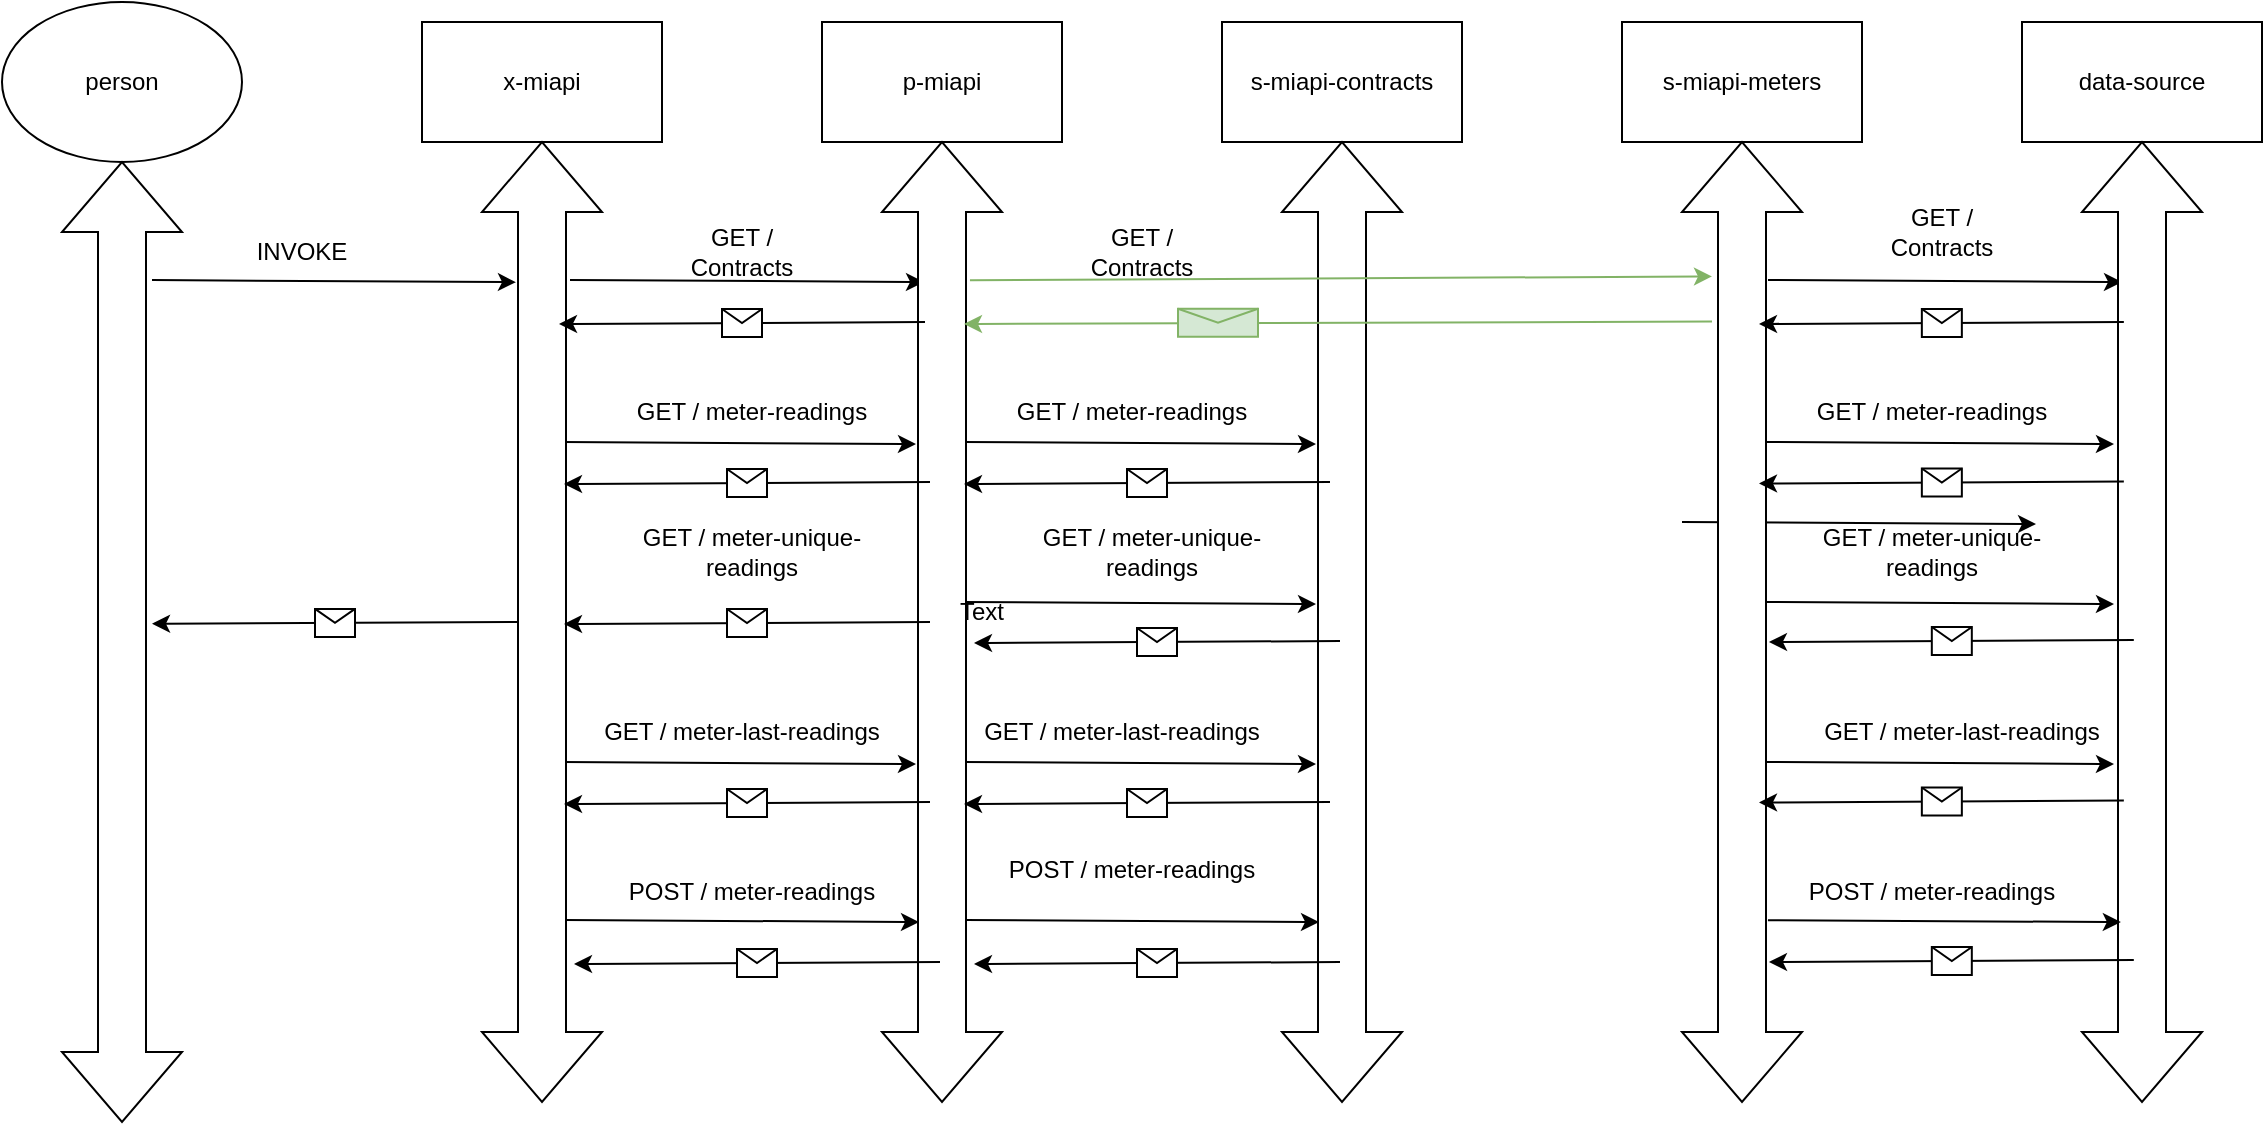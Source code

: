 <mxfile version="22.0.8" type="github">
  <diagram name="Page-1" id="Bg8vb0amJboV6Yh507zJ">
    <mxGraphModel dx="2236" dy="769" grid="1" gridSize="10" guides="1" tooltips="1" connect="1" arrows="1" fold="1" page="1" pageScale="1" pageWidth="850" pageHeight="1100" math="0" shadow="0">
      <root>
        <mxCell id="0" />
        <mxCell id="1" parent="0" />
        <mxCell id="gXaQUxc1edBTDkdp7_Vc-1" value="person" style="ellipse;whiteSpace=wrap;html=1;" parent="1" vertex="1">
          <mxGeometry x="-210" y="100" width="120" height="80" as="geometry" />
        </mxCell>
        <mxCell id="gXaQUxc1edBTDkdp7_Vc-2" value="x-miapi" style="rounded=0;whiteSpace=wrap;html=1;" parent="1" vertex="1">
          <mxGeometry y="110" width="120" height="60" as="geometry" />
        </mxCell>
        <mxCell id="gXaQUxc1edBTDkdp7_Vc-6" value="data-source" style="rounded=0;whiteSpace=wrap;html=1;" parent="1" vertex="1">
          <mxGeometry x="800" y="110" width="120" height="60" as="geometry" />
        </mxCell>
        <mxCell id="gXaQUxc1edBTDkdp7_Vc-10" value="s-miapi-meters" style="rounded=0;whiteSpace=wrap;html=1;" parent="1" vertex="1">
          <mxGeometry x="600" y="110" width="120" height="60" as="geometry" />
        </mxCell>
        <mxCell id="gXaQUxc1edBTDkdp7_Vc-12" value="s-miapi-contracts" style="rounded=0;whiteSpace=wrap;html=1;" parent="1" vertex="1">
          <mxGeometry x="400" y="110" width="120" height="60" as="geometry" />
        </mxCell>
        <mxCell id="gXaQUxc1edBTDkdp7_Vc-14" value="p-miapi" style="rounded=0;whiteSpace=wrap;html=1;" parent="1" vertex="1">
          <mxGeometry x="200" y="110" width="120" height="60" as="geometry" />
        </mxCell>
        <mxCell id="gXaQUxc1edBTDkdp7_Vc-19" value="" style="endArrow=classic;html=1;rounded=0;entryX=0.854;entryY=0.35;entryDx=0;entryDy=0;entryPerimeter=0;exitX=0.856;exitY=0.733;exitDx=0;exitDy=0;exitPerimeter=0;" parent="1" edge="1">
          <mxGeometry width="50" height="50" relative="1" as="geometry">
            <mxPoint x="271.5" y="559" as="sourcePoint" />
            <mxPoint x="448.5" y="560" as="targetPoint" />
          </mxGeometry>
        </mxCell>
        <mxCell id="gXaQUxc1edBTDkdp7_Vc-20" value="" style="endArrow=classic;html=1;rounded=0;entryX=0.854;entryY=0.35;entryDx=0;entryDy=0;entryPerimeter=0;exitX=0.856;exitY=0.733;exitDx=0;exitDy=0;exitPerimeter=0;" parent="1" edge="1">
          <mxGeometry width="50" height="50" relative="1" as="geometry">
            <mxPoint x="270" y="480" as="sourcePoint" />
            <mxPoint x="447" y="481" as="targetPoint" />
          </mxGeometry>
        </mxCell>
        <mxCell id="gXaQUxc1edBTDkdp7_Vc-21" value="" style="endArrow=classic;html=1;rounded=0;entryX=0.854;entryY=0.35;entryDx=0;entryDy=0;entryPerimeter=0;exitX=0.856;exitY=0.733;exitDx=0;exitDy=0;exitPerimeter=0;" parent="1" edge="1">
          <mxGeometry width="50" height="50" relative="1" as="geometry">
            <mxPoint x="270" y="400" as="sourcePoint" />
            <mxPoint x="447" y="401" as="targetPoint" />
          </mxGeometry>
        </mxCell>
        <mxCell id="gXaQUxc1edBTDkdp7_Vc-22" value="" style="endArrow=classic;html=1;rounded=0;entryX=0.854;entryY=0.35;entryDx=0;entryDy=0;entryPerimeter=0;exitX=0.856;exitY=0.733;exitDx=0;exitDy=0;exitPerimeter=0;" parent="1" edge="1">
          <mxGeometry width="50" height="50" relative="1" as="geometry">
            <mxPoint x="270" y="320" as="sourcePoint" />
            <mxPoint x="447" y="321" as="targetPoint" />
          </mxGeometry>
        </mxCell>
        <mxCell id="gXaQUxc1edBTDkdp7_Vc-33" value="" style="endArrow=classic;html=1;rounded=0;entryX=0.854;entryY=0.35;entryDx=0;entryDy=0;entryPerimeter=0;exitX=0.856;exitY=0.733;exitDx=0;exitDy=0;exitPerimeter=0;" parent="1" edge="1">
          <mxGeometry width="50" height="50" relative="1" as="geometry">
            <mxPoint x="673" y="239" as="sourcePoint" />
            <mxPoint x="850" y="240" as="targetPoint" />
          </mxGeometry>
        </mxCell>
        <mxCell id="gXaQUxc1edBTDkdp7_Vc-35" value="" style="endArrow=classic;html=1;rounded=0;entryX=0.854;entryY=0.35;entryDx=0;entryDy=0;entryPerimeter=0;exitX=0.856;exitY=0.733;exitDx=0;exitDy=0;exitPerimeter=0;" parent="1" edge="1">
          <mxGeometry width="50" height="50" relative="1" as="geometry">
            <mxPoint x="669" y="480" as="sourcePoint" />
            <mxPoint x="846" y="481" as="targetPoint" />
          </mxGeometry>
        </mxCell>
        <mxCell id="gXaQUxc1edBTDkdp7_Vc-36" value="" style="endArrow=classic;html=1;rounded=0;entryX=0.854;entryY=0.35;entryDx=0;entryDy=0;entryPerimeter=0;exitX=0.856;exitY=0.733;exitDx=0;exitDy=0;exitPerimeter=0;" parent="1" edge="1">
          <mxGeometry width="50" height="50" relative="1" as="geometry">
            <mxPoint x="669" y="400" as="sourcePoint" />
            <mxPoint x="846" y="401" as="targetPoint" />
          </mxGeometry>
        </mxCell>
        <mxCell id="gXaQUxc1edBTDkdp7_Vc-37" value="" style="endArrow=classic;html=1;rounded=0;entryX=0.854;entryY=0.35;entryDx=0;entryDy=0;entryPerimeter=0;exitX=0.856;exitY=0.733;exitDx=0;exitDy=0;exitPerimeter=0;" parent="1" edge="1">
          <mxGeometry width="50" height="50" relative="1" as="geometry">
            <mxPoint x="669" y="320" as="sourcePoint" />
            <mxPoint x="846" y="321" as="targetPoint" />
          </mxGeometry>
        </mxCell>
        <mxCell id="gXaQUxc1edBTDkdp7_Vc-38" value="" style="endArrow=classic;html=1;rounded=0;entryX=0.854;entryY=0.35;entryDx=0;entryDy=0;entryPerimeter=0;exitX=0.856;exitY=0.733;exitDx=0;exitDy=0;exitPerimeter=0;" parent="1" edge="1">
          <mxGeometry width="50" height="50" relative="1" as="geometry">
            <mxPoint x="74" y="239" as="sourcePoint" />
            <mxPoint x="251" y="240" as="targetPoint" />
          </mxGeometry>
        </mxCell>
        <mxCell id="gXaQUxc1edBTDkdp7_Vc-39" value="" style="endArrow=classic;html=1;rounded=0;entryX=0.854;entryY=0.35;entryDx=0;entryDy=0;entryPerimeter=0;exitX=0.856;exitY=0.733;exitDx=0;exitDy=0;exitPerimeter=0;" parent="1" edge="1">
          <mxGeometry width="50" height="50" relative="1" as="geometry">
            <mxPoint x="71.5" y="559" as="sourcePoint" />
            <mxPoint x="248.5" y="560" as="targetPoint" />
          </mxGeometry>
        </mxCell>
        <mxCell id="gXaQUxc1edBTDkdp7_Vc-40" value="" style="endArrow=classic;html=1;rounded=0;entryX=0.854;entryY=0.35;entryDx=0;entryDy=0;entryPerimeter=0;exitX=0.856;exitY=0.733;exitDx=0;exitDy=0;exitPerimeter=0;" parent="1" edge="1">
          <mxGeometry width="50" height="50" relative="1" as="geometry">
            <mxPoint x="70" y="480" as="sourcePoint" />
            <mxPoint x="247" y="481" as="targetPoint" />
          </mxGeometry>
        </mxCell>
        <mxCell id="gXaQUxc1edBTDkdp7_Vc-41" value="" style="endArrow=classic;html=1;rounded=0;entryX=0.854;entryY=0.35;entryDx=0;entryDy=0;entryPerimeter=0;exitX=0.856;exitY=0.733;exitDx=0;exitDy=0;exitPerimeter=0;" parent="1" edge="1">
          <mxGeometry width="50" height="50" relative="1" as="geometry">
            <mxPoint x="630" y="360" as="sourcePoint" />
            <mxPoint x="807" y="361" as="targetPoint" />
          </mxGeometry>
        </mxCell>
        <mxCell id="gXaQUxc1edBTDkdp7_Vc-42" value="" style="endArrow=classic;html=1;rounded=0;entryX=0.854;entryY=0.35;entryDx=0;entryDy=0;entryPerimeter=0;exitX=0.856;exitY=0.733;exitDx=0;exitDy=0;exitPerimeter=0;" parent="1" edge="1">
          <mxGeometry width="50" height="50" relative="1" as="geometry">
            <mxPoint x="70" y="320" as="sourcePoint" />
            <mxPoint x="247" y="321" as="targetPoint" />
          </mxGeometry>
        </mxCell>
        <mxCell id="gXaQUxc1edBTDkdp7_Vc-43" value="GET / Contracts" style="text;html=1;strokeColor=none;fillColor=none;align=center;verticalAlign=middle;whiteSpace=wrap;rounded=0;" parent="1" vertex="1">
          <mxGeometry x="330" y="210" width="60" height="30" as="geometry" />
        </mxCell>
        <mxCell id="gXaQUxc1edBTDkdp7_Vc-44" value="GET / Contracts" style="text;html=1;strokeColor=none;fillColor=none;align=center;verticalAlign=middle;whiteSpace=wrap;rounded=0;" parent="1" vertex="1">
          <mxGeometry x="130" y="210" width="60" height="30" as="geometry" />
        </mxCell>
        <mxCell id="gXaQUxc1edBTDkdp7_Vc-46" value="GET / meter-readings" style="text;html=1;strokeColor=none;fillColor=none;align=center;verticalAlign=middle;whiteSpace=wrap;rounded=0;" parent="1" vertex="1">
          <mxGeometry x="100" y="290" width="130" height="30" as="geometry" />
        </mxCell>
        <mxCell id="gXaQUxc1edBTDkdp7_Vc-48" value="GET / meter-unique-readings" style="text;html=1;strokeColor=none;fillColor=none;align=center;verticalAlign=middle;whiteSpace=wrap;rounded=0;" parent="1" vertex="1">
          <mxGeometry x="90" y="360" width="150" height="30" as="geometry" />
        </mxCell>
        <mxCell id="gXaQUxc1edBTDkdp7_Vc-49" value="GET / meter-last-readings" style="text;html=1;strokeColor=none;fillColor=none;align=center;verticalAlign=middle;whiteSpace=wrap;rounded=0;" parent="1" vertex="1">
          <mxGeometry x="90" y="450" width="140" height="30" as="geometry" />
        </mxCell>
        <mxCell id="gXaQUxc1edBTDkdp7_Vc-51" value="POST / meter-readings" style="text;html=1;strokeColor=none;fillColor=none;align=center;verticalAlign=middle;whiteSpace=wrap;rounded=0;" parent="1" vertex="1">
          <mxGeometry x="100" y="530" width="130" height="30" as="geometry" />
        </mxCell>
        <mxCell id="gXaQUxc1edBTDkdp7_Vc-53" value="GET / meter-readings" style="text;html=1;strokeColor=none;fillColor=none;align=center;verticalAlign=middle;whiteSpace=wrap;rounded=0;" parent="1" vertex="1">
          <mxGeometry x="290" y="290" width="130" height="30" as="geometry" />
        </mxCell>
        <mxCell id="gXaQUxc1edBTDkdp7_Vc-55" value="GET / meter-unique-readings" style="text;html=1;strokeColor=none;fillColor=none;align=center;verticalAlign=middle;whiteSpace=wrap;rounded=0;" parent="1" vertex="1">
          <mxGeometry x="290" y="360" width="150" height="30" as="geometry" />
        </mxCell>
        <mxCell id="gXaQUxc1edBTDkdp7_Vc-58" value="GET / meter-last-readings" style="text;html=1;strokeColor=none;fillColor=none;align=center;verticalAlign=middle;whiteSpace=wrap;rounded=0;" parent="1" vertex="1">
          <mxGeometry x="280" y="450" width="140" height="30" as="geometry" />
        </mxCell>
        <mxCell id="gXaQUxc1edBTDkdp7_Vc-62" value="POST / meter-readings" style="text;html=1;strokeColor=none;fillColor=none;align=center;verticalAlign=middle;whiteSpace=wrap;rounded=0;" parent="1" vertex="1">
          <mxGeometry x="290" y="519" width="130" height="30" as="geometry" />
        </mxCell>
        <mxCell id="gXaQUxc1edBTDkdp7_Vc-65" value="GET / Contracts" style="text;html=1;strokeColor=none;fillColor=none;align=center;verticalAlign=middle;whiteSpace=wrap;rounded=0;" parent="1" vertex="1">
          <mxGeometry x="730" y="200" width="60" height="30" as="geometry" />
        </mxCell>
        <mxCell id="gXaQUxc1edBTDkdp7_Vc-67" value="GET / meter-readings" style="text;html=1;strokeColor=none;fillColor=none;align=center;verticalAlign=middle;whiteSpace=wrap;rounded=0;" parent="1" vertex="1">
          <mxGeometry x="690" y="290" width="130" height="30" as="geometry" />
        </mxCell>
        <mxCell id="gXaQUxc1edBTDkdp7_Vc-70" value="GET / meter-unique-readings" style="text;html=1;strokeColor=none;fillColor=none;align=center;verticalAlign=middle;whiteSpace=wrap;rounded=0;" parent="1" vertex="1">
          <mxGeometry x="680" y="360" width="150" height="30" as="geometry" />
        </mxCell>
        <mxCell id="gXaQUxc1edBTDkdp7_Vc-73" value="GET / meter-last-readings" style="text;html=1;strokeColor=none;fillColor=none;align=center;verticalAlign=middle;whiteSpace=wrap;rounded=0;" parent="1" vertex="1">
          <mxGeometry x="700" y="450" width="140" height="30" as="geometry" />
        </mxCell>
        <mxCell id="gXaQUxc1edBTDkdp7_Vc-75" value="POST / meter-readings" style="text;html=1;strokeColor=none;fillColor=none;align=center;verticalAlign=middle;whiteSpace=wrap;rounded=0;" parent="1" vertex="1">
          <mxGeometry x="690" y="530" width="130" height="30" as="geometry" />
        </mxCell>
        <mxCell id="gXaQUxc1edBTDkdp7_Vc-7" value="" style="html=1;shadow=0;dashed=0;align=center;verticalAlign=middle;shape=mxgraph.arrows2.twoWayArrow;dy=0.6;dx=35;rotation=-90;" parent="1" vertex="1">
          <mxGeometry x="-180" y="380" width="480" height="60" as="geometry" />
        </mxCell>
        <mxCell id="gXaQUxc1edBTDkdp7_Vc-9" value="" style="html=1;shadow=0;dashed=0;align=center;verticalAlign=middle;shape=mxgraph.arrows2.twoWayArrow;dy=0.6;dx=35;rotation=-90;" parent="1" vertex="1">
          <mxGeometry x="-390" y="390" width="480" height="60" as="geometry" />
        </mxCell>
        <mxCell id="gXaQUxc1edBTDkdp7_Vc-11" value="" style="html=1;shadow=0;dashed=0;align=center;verticalAlign=middle;shape=mxgraph.arrows2.twoWayArrow;dy=0.6;dx=35;rotation=-90;" parent="1" vertex="1">
          <mxGeometry x="420" y="380" width="480" height="60" as="geometry" />
        </mxCell>
        <mxCell id="gXaQUxc1edBTDkdp7_Vc-13" value="" style="html=1;shadow=0;dashed=0;align=center;verticalAlign=middle;shape=mxgraph.arrows2.twoWayArrow;dy=0.6;dx=35;rotation=-90;" parent="1" vertex="1">
          <mxGeometry x="220" y="380" width="480" height="60" as="geometry" />
        </mxCell>
        <mxCell id="gXaQUxc1edBTDkdp7_Vc-15" value="" style="html=1;shadow=0;dashed=0;align=center;verticalAlign=middle;shape=mxgraph.arrows2.twoWayArrow;dy=0.6;dx=35;rotation=-90;" parent="1" vertex="1">
          <mxGeometry x="20" y="380" width="480" height="60" as="geometry" />
        </mxCell>
        <mxCell id="gXaQUxc1edBTDkdp7_Vc-16" value="" style="html=1;shadow=0;dashed=0;align=center;verticalAlign=middle;shape=mxgraph.arrows2.twoWayArrow;dy=0.6;dx=35;rotation=-90;" parent="1" vertex="1">
          <mxGeometry x="620" y="380" width="480" height="60" as="geometry" />
        </mxCell>
        <mxCell id="gXaQUxc1edBTDkdp7_Vc-17" value="" style="endArrow=classic;html=1;rounded=0;exitX=0.877;exitY=0.75;exitDx=0;exitDy=0;exitPerimeter=0;entryX=0.854;entryY=0.283;entryDx=0;entryDy=0;entryPerimeter=0;" parent="1" source="gXaQUxc1edBTDkdp7_Vc-9" target="gXaQUxc1edBTDkdp7_Vc-7" edge="1">
          <mxGeometry width="50" height="50" relative="1" as="geometry">
            <mxPoint x="-260" y="460" as="sourcePoint" />
            <mxPoint x="-134" y="407" as="targetPoint" />
            <Array as="points" />
          </mxGeometry>
        </mxCell>
        <mxCell id="gXaQUxc1edBTDkdp7_Vc-82" value="" style="endArrow=classic;html=1;rounded=0;exitX=0.5;exitY=0;exitDx=0;exitDy=18;exitPerimeter=0;entryX=0.519;entryY=0.75;entryDx=0;entryDy=0;entryPerimeter=0;" parent="1" source="gXaQUxc1edBTDkdp7_Vc-7" target="gXaQUxc1edBTDkdp7_Vc-9" edge="1">
          <mxGeometry relative="1" as="geometry">
            <mxPoint x="-190" y="579.5" as="sourcePoint" />
            <mxPoint x="-300" y="579.5" as="targetPoint" />
          </mxGeometry>
        </mxCell>
        <mxCell id="gXaQUxc1edBTDkdp7_Vc-83" value="" style="shape=message;html=1;outlineConnect=0;" parent="gXaQUxc1edBTDkdp7_Vc-82" vertex="1">
          <mxGeometry width="20" height="14" relative="1" as="geometry">
            <mxPoint x="-10" y="-7" as="offset" />
          </mxGeometry>
        </mxCell>
        <mxCell id="gXaQUxc1edBTDkdp7_Vc-18" value="" style="endArrow=classic;html=1;rounded=0;entryX=0.86;entryY=0.25;entryDx=0;entryDy=0;entryPerimeter=0;exitX=0.856;exitY=0.733;exitDx=0;exitDy=0;exitPerimeter=0;fillColor=#d5e8d4;strokeColor=#82b366;" parent="1" source="gXaQUxc1edBTDkdp7_Vc-15" target="gXaQUxc1edBTDkdp7_Vc-11" edge="1">
          <mxGeometry width="50" height="50" relative="1" as="geometry">
            <mxPoint x="220" y="590" as="sourcePoint" />
            <mxPoint x="270" y="540" as="targetPoint" />
          </mxGeometry>
        </mxCell>
        <mxCell id="gXaQUxc1edBTDkdp7_Vc-126" value="" style="group" parent="1" vertex="1" connectable="0">
          <mxGeometry x="71" y="260" width="188" height="321" as="geometry" />
        </mxCell>
        <mxCell id="gXaQUxc1edBTDkdp7_Vc-129" value="" style="endArrow=classic;html=1;rounded=0;exitX=0.5;exitY=0;exitDx=0;exitDy=18;exitPerimeter=0;entryX=0.519;entryY=0.75;entryDx=0;entryDy=0;entryPerimeter=0;" parent="gXaQUxc1edBTDkdp7_Vc-126" edge="1">
          <mxGeometry relative="1" as="geometry">
            <mxPoint x="183" y="80" as="sourcePoint" />
            <mxPoint y="81" as="targetPoint" />
          </mxGeometry>
        </mxCell>
        <mxCell id="gXaQUxc1edBTDkdp7_Vc-130" value="" style="shape=message;html=1;outlineConnect=0;" parent="gXaQUxc1edBTDkdp7_Vc-129" vertex="1">
          <mxGeometry width="20" height="14" relative="1" as="geometry">
            <mxPoint x="-10" y="-7" as="offset" />
          </mxGeometry>
        </mxCell>
        <mxCell id="gXaQUxc1edBTDkdp7_Vc-131" value="" style="endArrow=classic;html=1;rounded=0;exitX=0.5;exitY=0;exitDx=0;exitDy=18;exitPerimeter=0;entryX=0.519;entryY=0.75;entryDx=0;entryDy=0;entryPerimeter=0;" parent="gXaQUxc1edBTDkdp7_Vc-126" edge="1">
          <mxGeometry relative="1" as="geometry">
            <mxPoint x="183" y="240" as="sourcePoint" />
            <mxPoint y="241" as="targetPoint" />
          </mxGeometry>
        </mxCell>
        <mxCell id="gXaQUxc1edBTDkdp7_Vc-132" value="" style="shape=message;html=1;outlineConnect=0;" parent="gXaQUxc1edBTDkdp7_Vc-131" vertex="1">
          <mxGeometry width="20" height="14" relative="1" as="geometry">
            <mxPoint x="-10" y="-7" as="offset" />
          </mxGeometry>
        </mxCell>
        <mxCell id="gXaQUxc1edBTDkdp7_Vc-133" value="" style="endArrow=classic;html=1;rounded=0;exitX=0.5;exitY=0;exitDx=0;exitDy=18;exitPerimeter=0;entryX=0.519;entryY=0.75;entryDx=0;entryDy=0;entryPerimeter=0;" parent="gXaQUxc1edBTDkdp7_Vc-126" edge="1">
          <mxGeometry relative="1" as="geometry">
            <mxPoint x="183" y="150" as="sourcePoint" />
            <mxPoint y="151" as="targetPoint" />
          </mxGeometry>
        </mxCell>
        <mxCell id="gXaQUxc1edBTDkdp7_Vc-134" value="" style="shape=message;html=1;outlineConnect=0;" parent="gXaQUxc1edBTDkdp7_Vc-133" vertex="1">
          <mxGeometry width="20" height="14" relative="1" as="geometry">
            <mxPoint x="-10" y="-7" as="offset" />
          </mxGeometry>
        </mxCell>
        <mxCell id="gXaQUxc1edBTDkdp7_Vc-135" value="" style="endArrow=classic;html=1;rounded=0;exitX=0.5;exitY=0;exitDx=0;exitDy=18;exitPerimeter=0;entryX=0.519;entryY=0.75;entryDx=0;entryDy=0;entryPerimeter=0;" parent="gXaQUxc1edBTDkdp7_Vc-126" edge="1">
          <mxGeometry relative="1" as="geometry">
            <mxPoint x="188" y="320" as="sourcePoint" />
            <mxPoint x="5" y="321" as="targetPoint" />
          </mxGeometry>
        </mxCell>
        <mxCell id="gXaQUxc1edBTDkdp7_Vc-136" value="" style="shape=message;html=1;outlineConnect=0;" parent="gXaQUxc1edBTDkdp7_Vc-135" vertex="1">
          <mxGeometry width="20" height="14" relative="1" as="geometry">
            <mxPoint x="-10" y="-7" as="offset" />
          </mxGeometry>
        </mxCell>
        <mxCell id="gXaQUxc1edBTDkdp7_Vc-127" value="" style="endArrow=classic;html=1;rounded=0;exitX=0.5;exitY=0;exitDx=0;exitDy=18;exitPerimeter=0;entryX=0.519;entryY=0.75;entryDx=0;entryDy=0;entryPerimeter=0;" parent="1" edge="1">
          <mxGeometry relative="1" as="geometry">
            <mxPoint x="251.5" y="260" as="sourcePoint" />
            <mxPoint x="68.5" y="261" as="targetPoint" />
          </mxGeometry>
        </mxCell>
        <mxCell id="gXaQUxc1edBTDkdp7_Vc-128" value="" style="shape=message;html=1;outlineConnect=0;" parent="gXaQUxc1edBTDkdp7_Vc-127" vertex="1">
          <mxGeometry width="20" height="14" relative="1" as="geometry">
            <mxPoint x="-10" y="-7" as="offset" />
          </mxGeometry>
        </mxCell>
        <mxCell id="gXaQUxc1edBTDkdp7_Vc-152" value="Text" style="text;html=1;strokeColor=none;fillColor=none;align=center;verticalAlign=middle;whiteSpace=wrap;rounded=0;" parent="1" vertex="1">
          <mxGeometry x="250" y="390" width="60" height="30" as="geometry" />
        </mxCell>
        <mxCell id="gXaQUxc1edBTDkdp7_Vc-153" value="INVOKE" style="text;html=1;strokeColor=none;fillColor=none;align=center;verticalAlign=middle;whiteSpace=wrap;rounded=0;" parent="1" vertex="1">
          <mxGeometry x="-90" y="210" width="60" height="30" as="geometry" />
        </mxCell>
        <mxCell id="gXaQUxc1edBTDkdp7_Vc-104" value="" style="endArrow=classic;html=1;rounded=0;exitX=0.813;exitY=0.25;exitDx=0;exitDy=0;exitPerimeter=0;entryX=0.519;entryY=0.75;entryDx=0;entryDy=0;entryPerimeter=0;fillColor=#d5e8d4;strokeColor=#82b366;" parent="1" edge="1" source="gXaQUxc1edBTDkdp7_Vc-11">
          <mxGeometry relative="1" as="geometry">
            <mxPoint x="454" y="260" as="sourcePoint" />
            <mxPoint x="271" y="261" as="targetPoint" />
          </mxGeometry>
        </mxCell>
        <mxCell id="gXaQUxc1edBTDkdp7_Vc-105" value="" style="shape=message;html=1;outlineConnect=0;fillColor=#d5e8d4;strokeColor=#82b366;" parent="gXaQUxc1edBTDkdp7_Vc-104" vertex="1">
          <mxGeometry width="40" height="14" relative="1" as="geometry">
            <mxPoint x="-80" y="-7" as="offset" />
          </mxGeometry>
        </mxCell>
        <mxCell id="gXaQUxc1edBTDkdp7_Vc-106" value="" style="endArrow=classic;html=1;rounded=0;exitX=0.5;exitY=0;exitDx=0;exitDy=18;exitPerimeter=0;entryX=0.519;entryY=0.75;entryDx=0;entryDy=0;entryPerimeter=0;" parent="1" edge="1">
          <mxGeometry relative="1" as="geometry">
            <mxPoint x="454" y="340" as="sourcePoint" />
            <mxPoint x="271" y="341" as="targetPoint" />
          </mxGeometry>
        </mxCell>
        <mxCell id="gXaQUxc1edBTDkdp7_Vc-107" value="" style="shape=message;html=1;outlineConnect=0;" parent="gXaQUxc1edBTDkdp7_Vc-106" vertex="1">
          <mxGeometry width="20" height="14" relative="1" as="geometry">
            <mxPoint x="-10" y="-7" as="offset" />
          </mxGeometry>
        </mxCell>
        <mxCell id="gXaQUxc1edBTDkdp7_Vc-108" value="" style="endArrow=classic;html=1;rounded=0;exitX=0.5;exitY=0;exitDx=0;exitDy=18;exitPerimeter=0;entryX=0.519;entryY=0.75;entryDx=0;entryDy=0;entryPerimeter=0;" parent="1" edge="1">
          <mxGeometry relative="1" as="geometry">
            <mxPoint x="454" y="500" as="sourcePoint" />
            <mxPoint x="271" y="501" as="targetPoint" />
          </mxGeometry>
        </mxCell>
        <mxCell id="gXaQUxc1edBTDkdp7_Vc-109" value="" style="shape=message;html=1;outlineConnect=0;" parent="gXaQUxc1edBTDkdp7_Vc-108" vertex="1">
          <mxGeometry width="20" height="14" relative="1" as="geometry">
            <mxPoint x="-10" y="-7" as="offset" />
          </mxGeometry>
        </mxCell>
        <mxCell id="gXaQUxc1edBTDkdp7_Vc-110" value="" style="endArrow=classic;html=1;rounded=0;exitX=0.5;exitY=0;exitDx=0;exitDy=18;exitPerimeter=0;entryX=0.519;entryY=0.75;entryDx=0;entryDy=0;entryPerimeter=0;" parent="1" edge="1">
          <mxGeometry relative="1" as="geometry">
            <mxPoint x="459" y="419.5" as="sourcePoint" />
            <mxPoint x="276" y="420.5" as="targetPoint" />
          </mxGeometry>
        </mxCell>
        <mxCell id="gXaQUxc1edBTDkdp7_Vc-111" value="" style="shape=message;html=1;outlineConnect=0;" parent="gXaQUxc1edBTDkdp7_Vc-110" vertex="1">
          <mxGeometry width="20" height="14" relative="1" as="geometry">
            <mxPoint x="-10" y="-7" as="offset" />
          </mxGeometry>
        </mxCell>
        <mxCell id="gXaQUxc1edBTDkdp7_Vc-112" value="" style="endArrow=classic;html=1;rounded=0;exitX=0.5;exitY=0;exitDx=0;exitDy=18;exitPerimeter=0;entryX=0.519;entryY=0.75;entryDx=0;entryDy=0;entryPerimeter=0;" parent="1" edge="1">
          <mxGeometry relative="1" as="geometry">
            <mxPoint x="459" y="580" as="sourcePoint" />
            <mxPoint x="276" y="581" as="targetPoint" />
          </mxGeometry>
        </mxCell>
        <mxCell id="gXaQUxc1edBTDkdp7_Vc-113" value="" style="shape=message;html=1;outlineConnect=0;" parent="gXaQUxc1edBTDkdp7_Vc-112" vertex="1">
          <mxGeometry width="20" height="14" relative="1" as="geometry">
            <mxPoint x="-10" y="-7" as="offset" />
          </mxGeometry>
        </mxCell>
        <mxCell id="gXaQUxc1edBTDkdp7_Vc-138" value="" style="endArrow=classic;html=1;rounded=0;exitX=0.5;exitY=0;exitDx=0;exitDy=18;exitPerimeter=0;entryX=0.519;entryY=0.75;entryDx=0;entryDy=0;entryPerimeter=0;" parent="1" edge="1">
          <mxGeometry relative="1" as="geometry">
            <mxPoint x="850.926" y="260" as="sourcePoint" />
            <mxPoint x="668.5" y="260.997" as="targetPoint" />
          </mxGeometry>
        </mxCell>
        <mxCell id="gXaQUxc1edBTDkdp7_Vc-139" value="" style="shape=message;html=1;outlineConnect=0;" parent="gXaQUxc1edBTDkdp7_Vc-138" vertex="1">
          <mxGeometry width="20" height="14" relative="1" as="geometry">
            <mxPoint x="-10" y="-7" as="offset" />
          </mxGeometry>
        </mxCell>
        <mxCell id="gXaQUxc1edBTDkdp7_Vc-140" value="" style="endArrow=classic;html=1;rounded=0;exitX=0.5;exitY=0;exitDx=0;exitDy=18;exitPerimeter=0;entryX=0.519;entryY=0.75;entryDx=0;entryDy=0;entryPerimeter=0;" parent="1" edge="1">
          <mxGeometry relative="1" as="geometry">
            <mxPoint x="850.926" y="339.751" as="sourcePoint" />
            <mxPoint x="668.5" y="340.748" as="targetPoint" />
          </mxGeometry>
        </mxCell>
        <mxCell id="gXaQUxc1edBTDkdp7_Vc-141" value="" style="shape=message;html=1;outlineConnect=0;" parent="gXaQUxc1edBTDkdp7_Vc-140" vertex="1">
          <mxGeometry width="20" height="14" relative="1" as="geometry">
            <mxPoint x="-10" y="-7" as="offset" />
          </mxGeometry>
        </mxCell>
        <mxCell id="gXaQUxc1edBTDkdp7_Vc-142" value="" style="endArrow=classic;html=1;rounded=0;exitX=0.5;exitY=0;exitDx=0;exitDy=18;exitPerimeter=0;entryX=0.519;entryY=0.75;entryDx=0;entryDy=0;entryPerimeter=0;" parent="1" edge="1">
          <mxGeometry relative="1" as="geometry">
            <mxPoint x="850.926" y="499.252" as="sourcePoint" />
            <mxPoint x="668.5" y="500.249" as="targetPoint" />
          </mxGeometry>
        </mxCell>
        <mxCell id="gXaQUxc1edBTDkdp7_Vc-143" value="" style="shape=message;html=1;outlineConnect=0;" parent="gXaQUxc1edBTDkdp7_Vc-142" vertex="1">
          <mxGeometry width="20" height="14" relative="1" as="geometry">
            <mxPoint x="-10" y="-7" as="offset" />
          </mxGeometry>
        </mxCell>
        <mxCell id="gXaQUxc1edBTDkdp7_Vc-144" value="" style="endArrow=classic;html=1;rounded=0;exitX=0.5;exitY=0;exitDx=0;exitDy=18;exitPerimeter=0;entryX=0.519;entryY=0.75;entryDx=0;entryDy=0;entryPerimeter=0;" parent="1" edge="1">
          <mxGeometry relative="1" as="geometry">
            <mxPoint x="855.91" y="419.003" as="sourcePoint" />
            <mxPoint x="673.484" y="420" as="targetPoint" />
          </mxGeometry>
        </mxCell>
        <mxCell id="gXaQUxc1edBTDkdp7_Vc-145" value="" style="shape=message;html=1;outlineConnect=0;" parent="gXaQUxc1edBTDkdp7_Vc-144" vertex="1">
          <mxGeometry width="20" height="14" relative="1" as="geometry">
            <mxPoint x="-10" y="-7" as="offset" />
          </mxGeometry>
        </mxCell>
        <mxCell id="gXaQUxc1edBTDkdp7_Vc-146" value="" style="endArrow=classic;html=1;rounded=0;exitX=0.5;exitY=0;exitDx=0;exitDy=18;exitPerimeter=0;entryX=0.519;entryY=0.75;entryDx=0;entryDy=0;entryPerimeter=0;" parent="1" edge="1">
          <mxGeometry relative="1" as="geometry">
            <mxPoint x="855.91" y="579.003" as="sourcePoint" />
            <mxPoint x="673.484" y="580" as="targetPoint" />
          </mxGeometry>
        </mxCell>
        <mxCell id="gXaQUxc1edBTDkdp7_Vc-147" value="" style="shape=message;html=1;outlineConnect=0;" parent="gXaQUxc1edBTDkdp7_Vc-146" vertex="1">
          <mxGeometry width="20" height="14" relative="1" as="geometry">
            <mxPoint x="-10" y="-7" as="offset" />
          </mxGeometry>
        </mxCell>
        <mxCell id="gXaQUxc1edBTDkdp7_Vc-34" value="" style="endArrow=classic;html=1;rounded=0;entryX=0.854;entryY=0.35;entryDx=0;entryDy=0;entryPerimeter=0;exitX=0.856;exitY=0.733;exitDx=0;exitDy=0;exitPerimeter=0;" parent="1" edge="1">
          <mxGeometry width="50" height="50" relative="1" as="geometry">
            <mxPoint x="672.986" y="559.065" as="sourcePoint" />
            <mxPoint x="849.43" y="560.062" as="targetPoint" />
          </mxGeometry>
        </mxCell>
      </root>
    </mxGraphModel>
  </diagram>
</mxfile>
